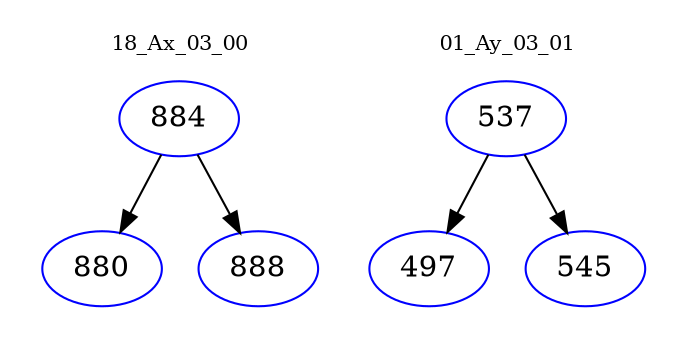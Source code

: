 digraph{
subgraph cluster_0 {
color = white
label = "18_Ax_03_00";
fontsize=10;
T0_884 [label="884", color="blue"]
T0_884 -> T0_880 [color="black"]
T0_880 [label="880", color="blue"]
T0_884 -> T0_888 [color="black"]
T0_888 [label="888", color="blue"]
}
subgraph cluster_1 {
color = white
label = "01_Ay_03_01";
fontsize=10;
T1_537 [label="537", color="blue"]
T1_537 -> T1_497 [color="black"]
T1_497 [label="497", color="blue"]
T1_537 -> T1_545 [color="black"]
T1_545 [label="545", color="blue"]
}
}
